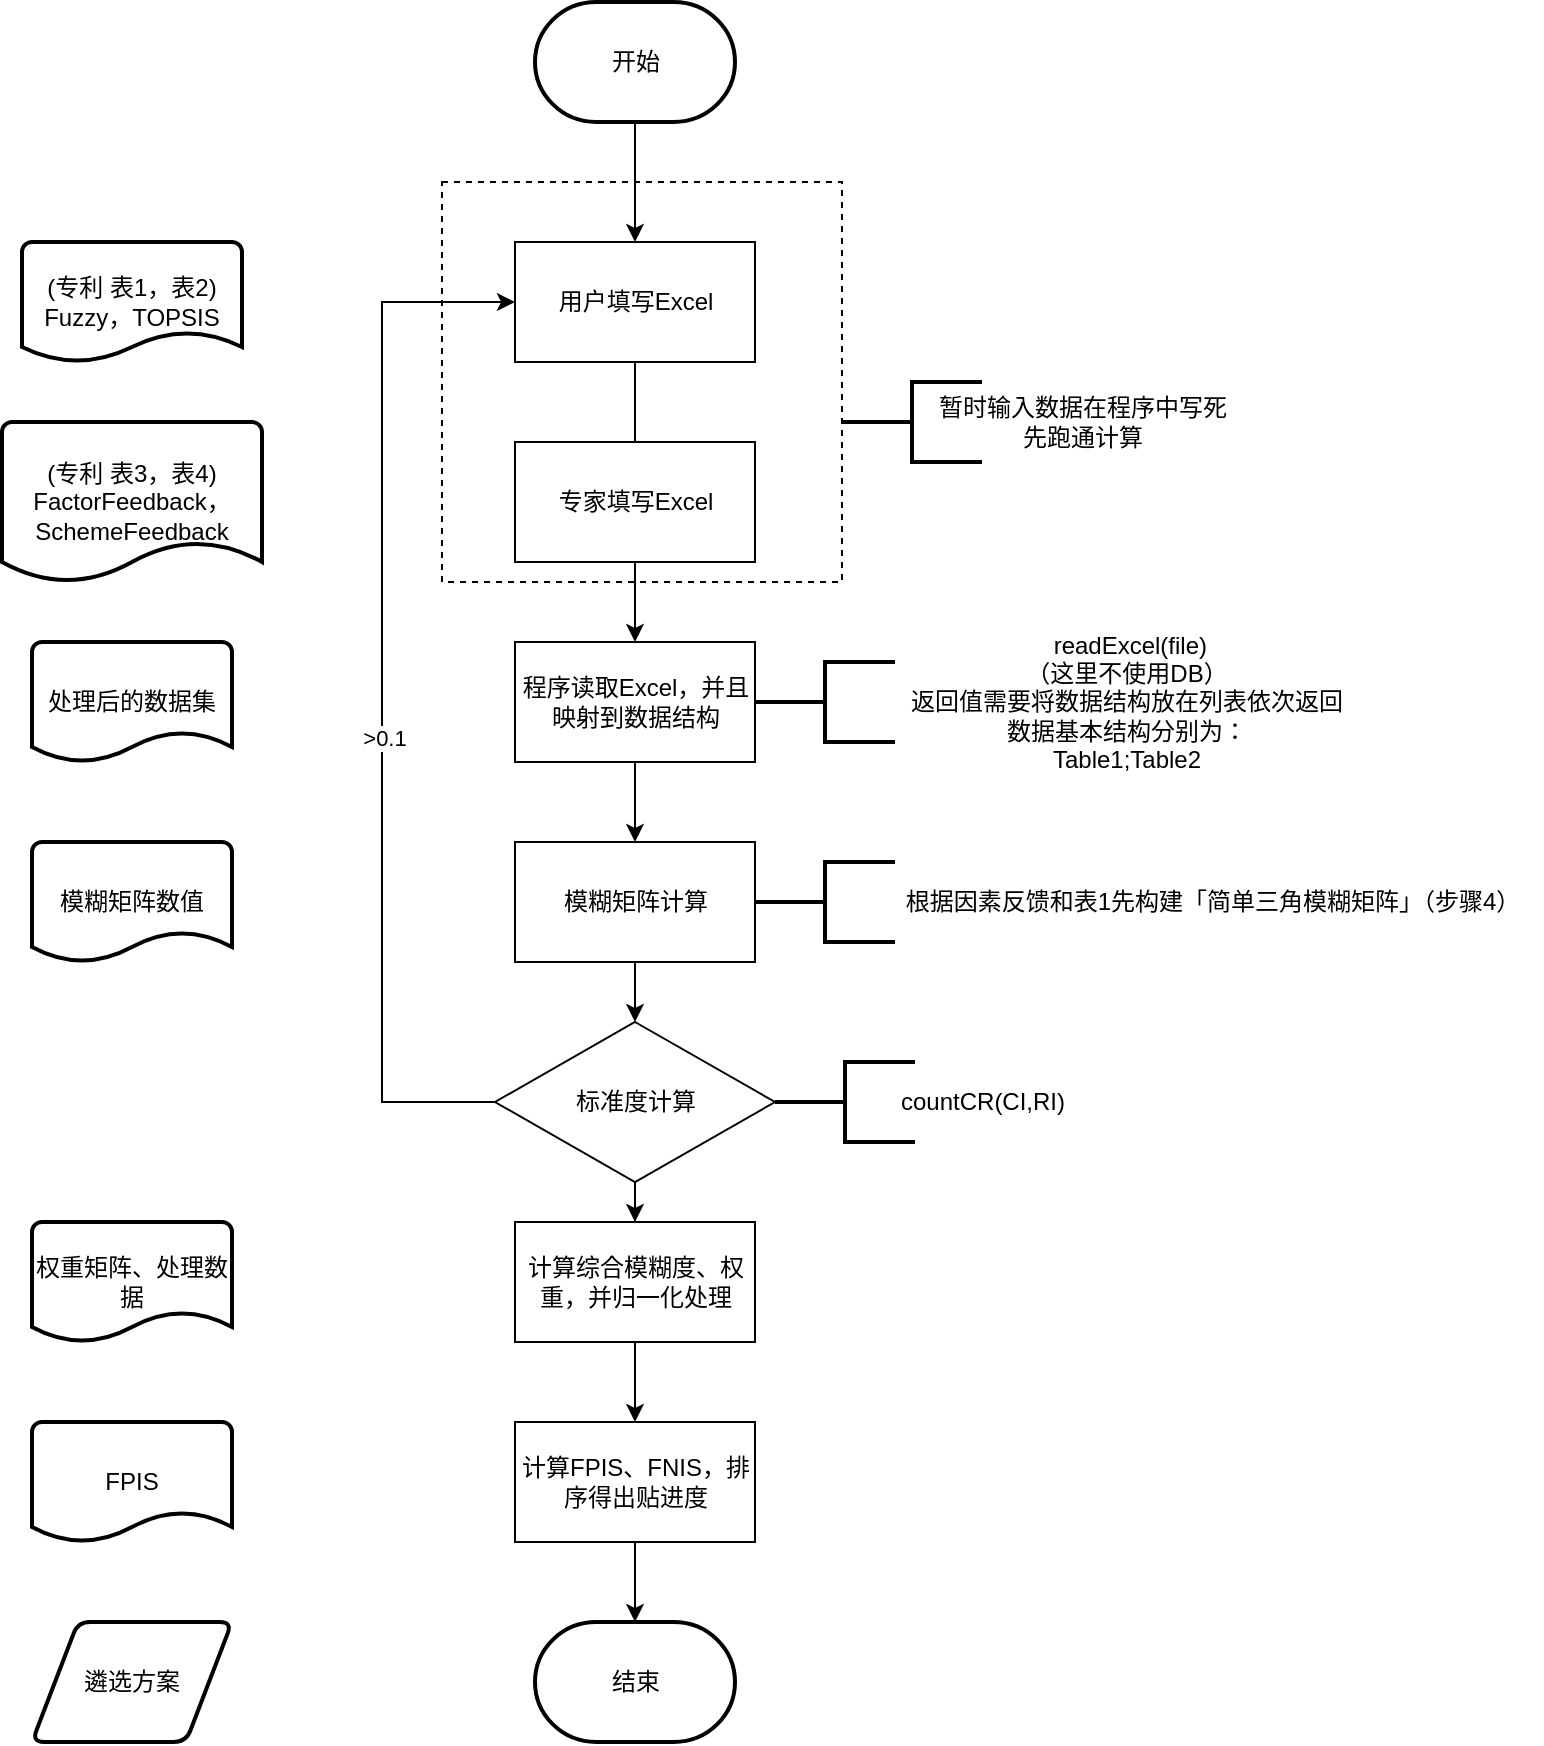 <mxfile>
    <diagram id="ahDcYDfKpWIO5aL0TjgY" name="Page-1">
        <mxGraphModel dx="2269" dy="-910" grid="1" gridSize="10" guides="1" tooltips="1" connect="1" arrows="1" fold="1" page="0" pageScale="1" pageWidth="827" pageHeight="1169" math="0" shadow="0">
            <root>
                <mxCell id="0"/>
                <mxCell id="1" parent="0"/>
                <mxCell id="74" value="" style="rounded=0;whiteSpace=wrap;html=1;dashed=1;" parent="1" vertex="1">
                    <mxGeometry x="-480" y="1590" width="200" height="200" as="geometry"/>
                </mxCell>
                <mxCell id="2" style="edgeStyle=orthogonalEdgeStyle;rounded=0;orthogonalLoop=1;jettySize=auto;html=1;exitX=0.5;exitY=1;exitDx=0;exitDy=0;exitPerimeter=0;entryX=0.5;entryY=0;entryDx=0;entryDy=0;" parent="1" source="3" target="6" edge="1">
                    <mxGeometry relative="1" as="geometry"/>
                </mxCell>
                <mxCell id="3" value="开始" style="strokeWidth=2;html=1;shape=mxgraph.flowchart.terminator;whiteSpace=wrap;" parent="1" vertex="1">
                    <mxGeometry x="-433.5" y="1500" width="100" height="60" as="geometry"/>
                </mxCell>
                <mxCell id="4" value="" style="edgeStyle=orthogonalEdgeStyle;rounded=0;orthogonalLoop=1;jettySize=auto;html=1;" parent="1" source="6" target="8" edge="1">
                    <mxGeometry relative="1" as="geometry"/>
                </mxCell>
                <mxCell id="6" value="用户填写Excel" style="rounded=0;whiteSpace=wrap;html=1;" parent="1" vertex="1">
                    <mxGeometry x="-443.5" y="1620" width="120" height="60" as="geometry"/>
                </mxCell>
                <mxCell id="7" value="" style="edgeStyle=orthogonalEdgeStyle;rounded=0;orthogonalLoop=1;jettySize=auto;html=1;" parent="1" source="8" target="10" edge="1">
                    <mxGeometry relative="1" as="geometry"/>
                </mxCell>
                <mxCell id="8" value="程序读取Excel，并且映射到数据结构" style="rounded=0;whiteSpace=wrap;html=1;" parent="1" vertex="1">
                    <mxGeometry x="-443.5" y="1820" width="120" height="60" as="geometry"/>
                </mxCell>
                <mxCell id="9" value="" style="edgeStyle=orthogonalEdgeStyle;rounded=0;orthogonalLoop=1;jettySize=auto;html=1;" parent="1" source="10" target="14" edge="1">
                    <mxGeometry relative="1" as="geometry"/>
                </mxCell>
                <mxCell id="10" value="模糊矩阵计算" style="rounded=0;whiteSpace=wrap;html=1;" parent="1" vertex="1">
                    <mxGeometry x="-443.5" y="1920" width="120" height="60" as="geometry"/>
                </mxCell>
                <mxCell id="11" value="" style="edgeStyle=orthogonalEdgeStyle;rounded=0;orthogonalLoop=1;jettySize=auto;html=1;" parent="1" source="14" target="16" edge="1">
                    <mxGeometry relative="1" as="geometry"/>
                </mxCell>
                <mxCell id="12" style="edgeStyle=orthogonalEdgeStyle;rounded=0;orthogonalLoop=1;jettySize=auto;html=1;exitX=0;exitY=0.5;exitDx=0;exitDy=0;entryX=0;entryY=0.5;entryDx=0;entryDy=0;" parent="1" source="14" target="6" edge="1">
                    <mxGeometry relative="1" as="geometry">
                        <Array as="points">
                            <mxPoint x="-510" y="2050"/>
                            <mxPoint x="-510" y="1650"/>
                        </Array>
                    </mxGeometry>
                </mxCell>
                <mxCell id="13" value="&amp;gt;0.1" style="edgeLabel;html=1;align=center;verticalAlign=middle;resizable=0;points=[];" parent="12" vertex="1" connectable="0">
                    <mxGeometry x="-0.082" y="-1" relative="1" as="geometry">
                        <mxPoint y="1" as="offset"/>
                    </mxGeometry>
                </mxCell>
                <mxCell id="14" value="标准度计算" style="rhombus;whiteSpace=wrap;html=1;" parent="1" vertex="1">
                    <mxGeometry x="-453.5" y="2010" width="140" height="80" as="geometry"/>
                </mxCell>
                <mxCell id="15" value="" style="edgeStyle=orthogonalEdgeStyle;rounded=0;orthogonalLoop=1;jettySize=auto;html=1;" parent="1" source="16" target="18" edge="1">
                    <mxGeometry relative="1" as="geometry"/>
                </mxCell>
                <mxCell id="16" value="计算综合模糊度、权重，并归一化处理" style="rounded=0;whiteSpace=wrap;html=1;" parent="1" vertex="1">
                    <mxGeometry x="-443.5" y="2110" width="120" height="60" as="geometry"/>
                </mxCell>
                <mxCell id="17" value="" style="edgeStyle=orthogonalEdgeStyle;rounded=0;orthogonalLoop=1;jettySize=auto;html=1;" parent="1" source="18" target="19" edge="1">
                    <mxGeometry relative="1" as="geometry"/>
                </mxCell>
                <mxCell id="18" value="计算FPIS、FNIS，排序得出贴进度" style="rounded=0;whiteSpace=wrap;html=1;" parent="1" vertex="1">
                    <mxGeometry x="-443.5" y="2210" width="120" height="60" as="geometry"/>
                </mxCell>
                <mxCell id="19" value="结束" style="strokeWidth=2;html=1;shape=mxgraph.flowchart.terminator;whiteSpace=wrap;" parent="1" vertex="1">
                    <mxGeometry x="-433.5" y="2310" width="100" height="60" as="geometry"/>
                </mxCell>
                <mxCell id="20" value="(专利 表1，表2)&lt;br&gt;Fuzzy，TOPSIS" style="strokeWidth=2;html=1;shape=mxgraph.flowchart.document2;whiteSpace=wrap;size=0.25;" parent="1" vertex="1">
                    <mxGeometry x="-690" y="1620" width="110" height="60" as="geometry"/>
                </mxCell>
                <mxCell id="21" value="处理后的数据集" style="strokeWidth=2;html=1;shape=mxgraph.flowchart.document2;whiteSpace=wrap;size=0.25;" parent="1" vertex="1">
                    <mxGeometry x="-685" y="1820" width="100" height="60" as="geometry"/>
                </mxCell>
                <mxCell id="43" value="模糊矩阵数值" style="strokeWidth=2;html=1;shape=mxgraph.flowchart.document2;whiteSpace=wrap;size=0.25;" parent="1" vertex="1">
                    <mxGeometry x="-685" y="1920" width="100" height="60" as="geometry"/>
                </mxCell>
                <mxCell id="45" value="FPIS" style="strokeWidth=2;html=1;shape=mxgraph.flowchart.document2;whiteSpace=wrap;size=0.25;" parent="1" vertex="1">
                    <mxGeometry x="-685" y="2210" width="100" height="60" as="geometry"/>
                </mxCell>
                <mxCell id="46" value="权重矩阵、处理数据" style="strokeWidth=2;html=1;shape=mxgraph.flowchart.document2;whiteSpace=wrap;size=0.25;" parent="1" vertex="1">
                    <mxGeometry x="-685" y="2110" width="100" height="60" as="geometry"/>
                </mxCell>
                <mxCell id="47" value="遴选方案" style="shape=parallelogram;html=1;strokeWidth=2;perimeter=parallelogramPerimeter;whiteSpace=wrap;rounded=1;arcSize=12;size=0.23;" parent="1" vertex="1">
                    <mxGeometry x="-685" y="2310" width="100" height="60" as="geometry"/>
                </mxCell>
                <mxCell id="58" value="专家填写Excel" style="rounded=0;whiteSpace=wrap;html=1;" parent="1" vertex="1">
                    <mxGeometry x="-443.5" y="1720" width="120" height="60" as="geometry"/>
                </mxCell>
                <mxCell id="59" value="(专利 表3，表4)&lt;br&gt;&lt;span&gt;FactorFeedback，&lt;br&gt;&lt;/span&gt;&lt;span&gt;SchemeFeedback&lt;/span&gt;" style="strokeWidth=2;html=1;shape=mxgraph.flowchart.document2;whiteSpace=wrap;size=0.25;" parent="1" vertex="1">
                    <mxGeometry x="-700" y="1710" width="130" height="80" as="geometry"/>
                </mxCell>
                <mxCell id="66" value="" style="strokeWidth=2;html=1;shape=mxgraph.flowchart.annotation_2;align=left;labelPosition=right;pointerEvents=1;" parent="1" vertex="1">
                    <mxGeometry x="-323.5" y="1830" width="70" height="40" as="geometry"/>
                </mxCell>
                <mxCell id="68" value="&amp;nbsp;readExcel(file)&lt;br&gt;（这里不使用DB）&lt;br&gt;返回值需要将数据结构放在列表依次返回&lt;br&gt;数据基本结构分别为：&lt;br&gt;Table1;Table2" style="text;html=1;align=center;verticalAlign=middle;resizable=0;points=[];autosize=1;strokeColor=none;fillColor=none;" parent="1" vertex="1">
                    <mxGeometry x="-253.5" y="1810" width="230" height="80" as="geometry"/>
                </mxCell>
                <mxCell id="70" value="" style="strokeWidth=2;html=1;shape=mxgraph.flowchart.annotation_2;align=left;labelPosition=right;pointerEvents=1;" parent="1" vertex="1">
                    <mxGeometry x="-323.5" y="1930" width="70" height="40" as="geometry"/>
                </mxCell>
                <mxCell id="71" value="根据因素反馈和表1先构建「简单三角模糊矩阵」（步骤4）" style="text;html=1;align=center;verticalAlign=middle;resizable=0;points=[];autosize=1;strokeColor=none;fillColor=none;" parent="1" vertex="1">
                    <mxGeometry x="-260" y="1940" width="330" height="20" as="geometry"/>
                </mxCell>
                <mxCell id="72" value="" style="strokeWidth=2;html=1;shape=mxgraph.flowchart.annotation_2;align=left;labelPosition=right;pointerEvents=1;" parent="1" vertex="1">
                    <mxGeometry x="-280" y="1690" width="70" height="40" as="geometry"/>
                </mxCell>
                <mxCell id="73" value="暂时输入数据在程序中写死&lt;br&gt;先跑通计算" style="text;html=1;align=center;verticalAlign=middle;resizable=0;points=[];autosize=1;strokeColor=none;fillColor=none;" parent="1" vertex="1">
                    <mxGeometry x="-240" y="1695" width="160" height="30" as="geometry"/>
                </mxCell>
                <mxCell id="77" value="" style="strokeWidth=2;html=1;shape=mxgraph.flowchart.annotation_2;align=left;labelPosition=right;pointerEvents=1;" parent="1" vertex="1">
                    <mxGeometry x="-313.5" y="2030" width="70" height="40" as="geometry"/>
                </mxCell>
                <mxCell id="78" value="countCR(CI,RI)" style="text;html=1;align=center;verticalAlign=middle;resizable=0;points=[];autosize=1;strokeColor=none;fillColor=none;" parent="1" vertex="1">
                    <mxGeometry x="-260" y="2040" width="100" height="20" as="geometry"/>
                </mxCell>
            </root>
        </mxGraphModel>
    </diagram>
</mxfile>